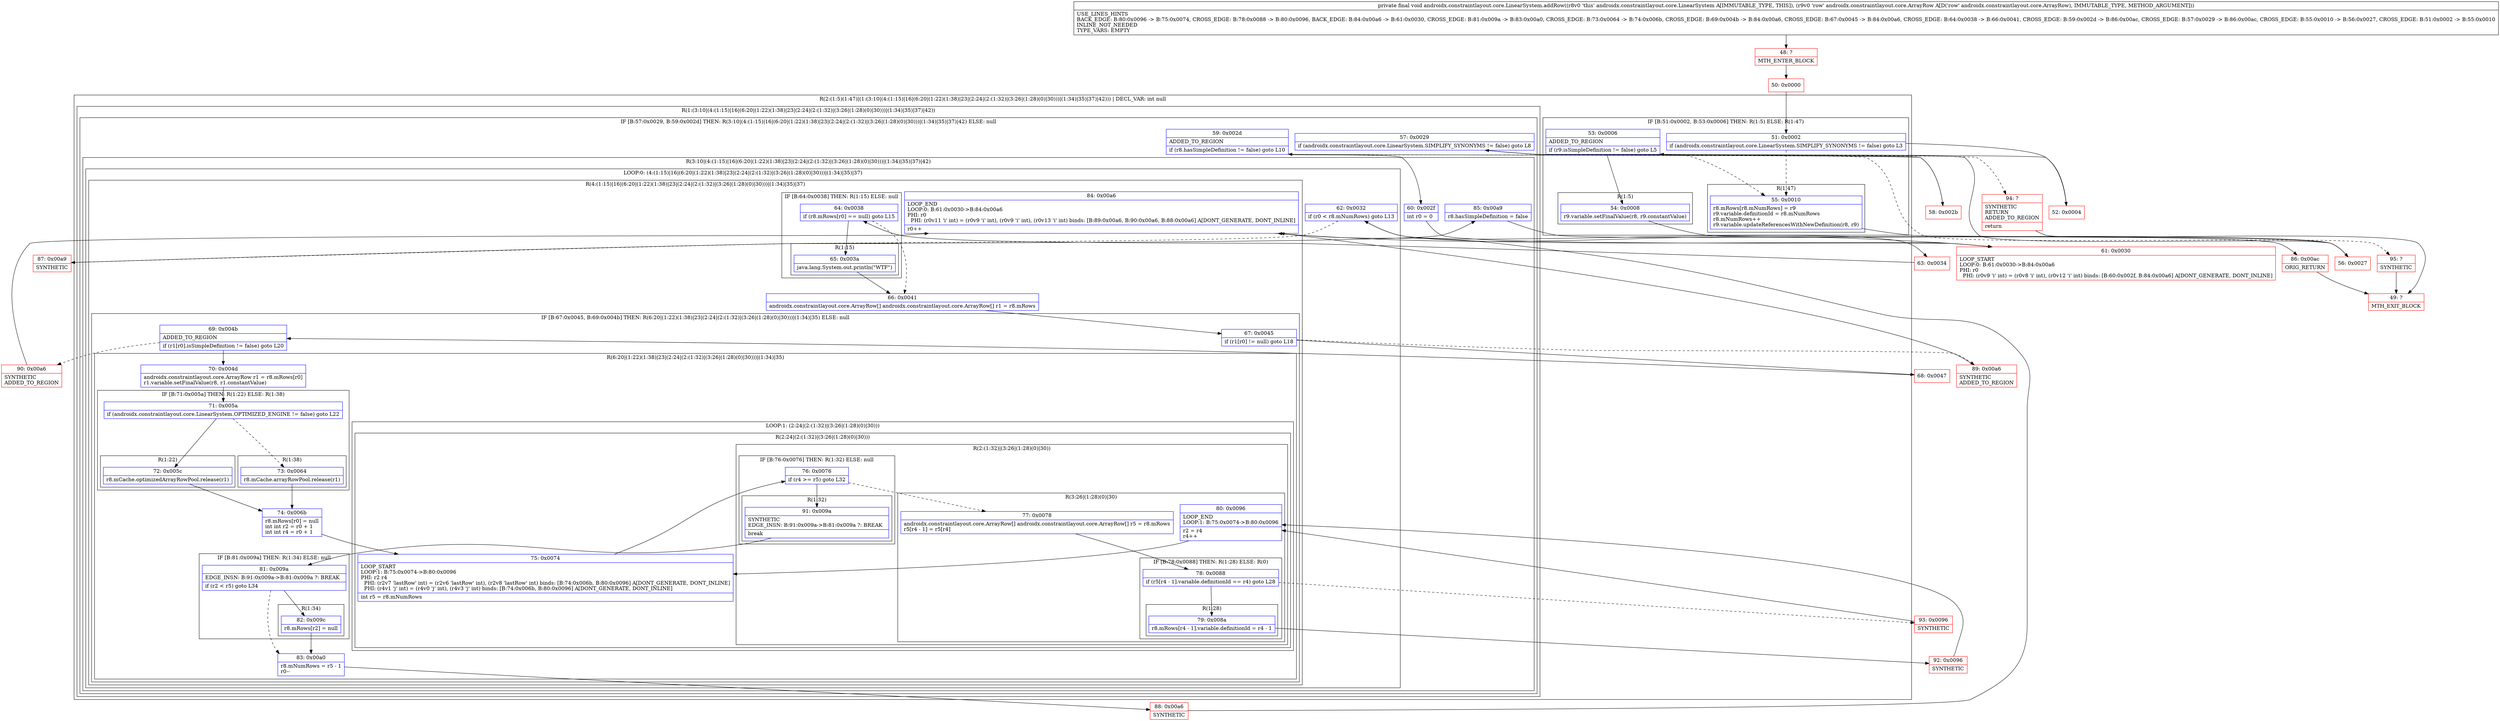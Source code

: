 digraph "CFG forandroidx.constraintlayout.core.LinearSystem.addRow(Landroidx\/constraintlayout\/core\/ArrayRow;)V" {
subgraph cluster_Region_814565183 {
label = "R(2:(1:5)(1:47)|(1:(3:10|(4:(1:15)|16|(6:20|(1:22)(1:38)|23|(2:24|(2:(1:32)|(3:26|(1:28)(0)|30)))|(1:34)|35)|37)|42))) | DECL_VAR: int null\l";
node [shape=record,color=blue];
subgraph cluster_IfRegion_109044460 {
label = "IF [B:51:0x0002, B:53:0x0006] THEN: R(1:5) ELSE: R(1:47)";
node [shape=record,color=blue];
Node_51 [shape=record,label="{51\:\ 0x0002|if (androidx.constraintlayout.core.LinearSystem.SIMPLIFY_SYNONYMS != false) goto L3\l}"];
Node_53 [shape=record,label="{53\:\ 0x0006|ADDED_TO_REGION\l|if (r9.isSimpleDefinition != false) goto L5\l}"];
subgraph cluster_Region_692113653 {
label = "R(1:5)";
node [shape=record,color=blue];
Node_54 [shape=record,label="{54\:\ 0x0008|r9.variable.setFinalValue(r8, r9.constantValue)\l}"];
}
subgraph cluster_Region_635091771 {
label = "R(1:47)";
node [shape=record,color=blue];
Node_55 [shape=record,label="{55\:\ 0x0010|r8.mRows[r8.mNumRows] = r9\lr9.variable.definitionId = r8.mNumRows\lr8.mNumRows++\lr9.variable.updateReferencesWithNewDefinition(r8, r9)\l}"];
}
}
subgraph cluster_Region_2134160384 {
label = "R(1:(3:10|(4:(1:15)|16|(6:20|(1:22)(1:38)|23|(2:24|(2:(1:32)|(3:26|(1:28)(0)|30)))|(1:34)|35)|37)|42))";
node [shape=record,color=blue];
subgraph cluster_IfRegion_111497608 {
label = "IF [B:57:0x0029, B:59:0x002d] THEN: R(3:10|(4:(1:15)|16|(6:20|(1:22)(1:38)|23|(2:24|(2:(1:32)|(3:26|(1:28)(0)|30)))|(1:34)|35)|37)|42) ELSE: null";
node [shape=record,color=blue];
Node_57 [shape=record,label="{57\:\ 0x0029|if (androidx.constraintlayout.core.LinearSystem.SIMPLIFY_SYNONYMS != false) goto L8\l}"];
Node_59 [shape=record,label="{59\:\ 0x002d|ADDED_TO_REGION\l|if (r8.hasSimpleDefinition != false) goto L10\l}"];
subgraph cluster_Region_1487495900 {
label = "R(3:10|(4:(1:15)|16|(6:20|(1:22)(1:38)|23|(2:24|(2:(1:32)|(3:26|(1:28)(0)|30)))|(1:34)|35)|37)|42)";
node [shape=record,color=blue];
Node_60 [shape=record,label="{60\:\ 0x002f|int r0 = 0\l}"];
subgraph cluster_LoopRegion_607114474 {
label = "LOOP:0: (4:(1:15)|16|(6:20|(1:22)(1:38)|23|(2:24|(2:(1:32)|(3:26|(1:28)(0)|30)))|(1:34)|35)|37)";
node [shape=record,color=blue];
Node_62 [shape=record,label="{62\:\ 0x0032|if (r0 \< r8.mNumRows) goto L13\l}"];
subgraph cluster_Region_759087033 {
label = "R(4:(1:15)|16|(6:20|(1:22)(1:38)|23|(2:24|(2:(1:32)|(3:26|(1:28)(0)|30)))|(1:34)|35)|37)";
node [shape=record,color=blue];
subgraph cluster_IfRegion_931396913 {
label = "IF [B:64:0x0038] THEN: R(1:15) ELSE: null";
node [shape=record,color=blue];
Node_64 [shape=record,label="{64\:\ 0x0038|if (r8.mRows[r0] == null) goto L15\l}"];
subgraph cluster_Region_701365969 {
label = "R(1:15)";
node [shape=record,color=blue];
Node_65 [shape=record,label="{65\:\ 0x003a|java.lang.System.out.println(\"WTF\")\l}"];
}
}
Node_66 [shape=record,label="{66\:\ 0x0041|androidx.constraintlayout.core.ArrayRow[] androidx.constraintlayout.core.ArrayRow[] r1 = r8.mRows\l}"];
subgraph cluster_IfRegion_1872256783 {
label = "IF [B:67:0x0045, B:69:0x004b] THEN: R(6:20|(1:22)(1:38)|23|(2:24|(2:(1:32)|(3:26|(1:28)(0)|30)))|(1:34)|35) ELSE: null";
node [shape=record,color=blue];
Node_67 [shape=record,label="{67\:\ 0x0045|if (r1[r0] != null) goto L18\l}"];
Node_69 [shape=record,label="{69\:\ 0x004b|ADDED_TO_REGION\l|if (r1[r0].isSimpleDefinition != false) goto L20\l}"];
subgraph cluster_Region_1191501193 {
label = "R(6:20|(1:22)(1:38)|23|(2:24|(2:(1:32)|(3:26|(1:28)(0)|30)))|(1:34)|35)";
node [shape=record,color=blue];
Node_70 [shape=record,label="{70\:\ 0x004d|androidx.constraintlayout.core.ArrayRow r1 = r8.mRows[r0]\lr1.variable.setFinalValue(r8, r1.constantValue)\l}"];
subgraph cluster_IfRegion_1497275312 {
label = "IF [B:71:0x005a] THEN: R(1:22) ELSE: R(1:38)";
node [shape=record,color=blue];
Node_71 [shape=record,label="{71\:\ 0x005a|if (androidx.constraintlayout.core.LinearSystem.OPTIMIZED_ENGINE != false) goto L22\l}"];
subgraph cluster_Region_244396000 {
label = "R(1:22)";
node [shape=record,color=blue];
Node_72 [shape=record,label="{72\:\ 0x005c|r8.mCache.optimizedArrayRowPool.release(r1)\l}"];
}
subgraph cluster_Region_1422078556 {
label = "R(1:38)";
node [shape=record,color=blue];
Node_73 [shape=record,label="{73\:\ 0x0064|r8.mCache.arrayRowPool.release(r1)\l}"];
}
}
Node_74 [shape=record,label="{74\:\ 0x006b|r8.mRows[r0] = null\lint int r2 = r0 + 1\lint int r4 = r0 + 1\l}"];
subgraph cluster_LoopRegion_57712675 {
label = "LOOP:1: (2:24|(2:(1:32)|(3:26|(1:28)(0)|30)))";
node [shape=record,color=blue];
subgraph cluster_Region_655290265 {
label = "R(2:24|(2:(1:32)|(3:26|(1:28)(0)|30)))";
node [shape=record,color=blue];
Node_75 [shape=record,label="{75\:\ 0x0074|LOOP_START\lLOOP:1: B:75:0x0074\-\>B:80:0x0096\lPHI: r2 r4 \l  PHI: (r2v7 'lastRow' int) = (r2v6 'lastRow' int), (r2v8 'lastRow' int) binds: [B:74:0x006b, B:80:0x0096] A[DONT_GENERATE, DONT_INLINE]\l  PHI: (r4v1 'j' int) = (r4v0 'j' int), (r4v3 'j' int) binds: [B:74:0x006b, B:80:0x0096] A[DONT_GENERATE, DONT_INLINE]\l|int r5 = r8.mNumRows\l}"];
subgraph cluster_Region_804624596 {
label = "R(2:(1:32)|(3:26|(1:28)(0)|30))";
node [shape=record,color=blue];
subgraph cluster_IfRegion_456736148 {
label = "IF [B:76:0x0076] THEN: R(1:32) ELSE: null";
node [shape=record,color=blue];
Node_76 [shape=record,label="{76\:\ 0x0076|if (r4 \>= r5) goto L32\l}"];
subgraph cluster_Region_1770569869 {
label = "R(1:32)";
node [shape=record,color=blue];
Node_91 [shape=record,label="{91\:\ 0x009a|SYNTHETIC\lEDGE_INSN: B:91:0x009a\-\>B:81:0x009a ?: BREAK  \l|break\l}"];
}
}
subgraph cluster_Region_2080450432 {
label = "R(3:26|(1:28)(0)|30)";
node [shape=record,color=blue];
Node_77 [shape=record,label="{77\:\ 0x0078|androidx.constraintlayout.core.ArrayRow[] androidx.constraintlayout.core.ArrayRow[] r5 = r8.mRows\lr5[r4 \- 1] = r5[r4]\l}"];
subgraph cluster_IfRegion_1861297236 {
label = "IF [B:78:0x0088] THEN: R(1:28) ELSE: R(0)";
node [shape=record,color=blue];
Node_78 [shape=record,label="{78\:\ 0x0088|if (r5[r4 \- 1].variable.definitionId == r4) goto L28\l}"];
subgraph cluster_Region_1559638941 {
label = "R(1:28)";
node [shape=record,color=blue];
Node_79 [shape=record,label="{79\:\ 0x008a|r8.mRows[r4 \- 1].variable.definitionId = r4 \- 1\l}"];
}
subgraph cluster_Region_1145447703 {
label = "R(0)";
node [shape=record,color=blue];
}
}
Node_80 [shape=record,label="{80\:\ 0x0096|LOOP_END\lLOOP:1: B:75:0x0074\-\>B:80:0x0096\l|r2 = r4\lr4++\l}"];
}
}
}
}
subgraph cluster_IfRegion_1372356392 {
label = "IF [B:81:0x009a] THEN: R(1:34) ELSE: null";
node [shape=record,color=blue];
Node_81 [shape=record,label="{81\:\ 0x009a|EDGE_INSN: B:91:0x009a\-\>B:81:0x009a ?: BREAK  \l|if (r2 \< r5) goto L34\l}"];
subgraph cluster_Region_1445311710 {
label = "R(1:34)";
node [shape=record,color=blue];
Node_82 [shape=record,label="{82\:\ 0x009c|r8.mRows[r2] = null\l}"];
}
}
Node_83 [shape=record,label="{83\:\ 0x00a0|r8.mNumRows = r5 \- 1\lr0\-\-\l}"];
}
}
Node_84 [shape=record,label="{84\:\ 0x00a6|LOOP_END\lLOOP:0: B:61:0x0030\-\>B:84:0x00a6\lPHI: r0 \l  PHI: (r0v11 'i' int) = (r0v9 'i' int), (r0v9 'i' int), (r0v13 'i' int) binds: [B:89:0x00a6, B:90:0x00a6, B:88:0x00a6] A[DONT_GENERATE, DONT_INLINE]\l|r0++\l}"];
}
}
Node_85 [shape=record,label="{85\:\ 0x00a9|r8.hasSimpleDefinition = false\l}"];
}
}
}
}
Node_48 [shape=record,color=red,label="{48\:\ ?|MTH_ENTER_BLOCK\l}"];
Node_50 [shape=record,color=red,label="{50\:\ 0x0000}"];
Node_52 [shape=record,color=red,label="{52\:\ 0x0004}"];
Node_56 [shape=record,color=red,label="{56\:\ 0x0027}"];
Node_58 [shape=record,color=red,label="{58\:\ 0x002b}"];
Node_61 [shape=record,color=red,label="{61\:\ 0x0030|LOOP_START\lLOOP:0: B:61:0x0030\-\>B:84:0x00a6\lPHI: r0 \l  PHI: (r0v9 'i' int) = (r0v8 'i' int), (r0v12 'i' int) binds: [B:60:0x002f, B:84:0x00a6] A[DONT_GENERATE, DONT_INLINE]\l}"];
Node_63 [shape=record,color=red,label="{63\:\ 0x0034}"];
Node_68 [shape=record,color=red,label="{68\:\ 0x0047}"];
Node_92 [shape=record,color=red,label="{92\:\ 0x0096|SYNTHETIC\l}"];
Node_93 [shape=record,color=red,label="{93\:\ 0x0096|SYNTHETIC\l}"];
Node_88 [shape=record,color=red,label="{88\:\ 0x00a6|SYNTHETIC\l}"];
Node_90 [shape=record,color=red,label="{90\:\ 0x00a6|SYNTHETIC\lADDED_TO_REGION\l}"];
Node_89 [shape=record,color=red,label="{89\:\ 0x00a6|SYNTHETIC\lADDED_TO_REGION\l}"];
Node_87 [shape=record,color=red,label="{87\:\ 0x00a9|SYNTHETIC\l}"];
Node_86 [shape=record,color=red,label="{86\:\ 0x00ac|ORIG_RETURN\l}"];
Node_49 [shape=record,color=red,label="{49\:\ ?|MTH_EXIT_BLOCK\l}"];
Node_95 [shape=record,color=red,label="{95\:\ ?|SYNTHETIC\l}"];
Node_94 [shape=record,color=red,label="{94\:\ ?|SYNTHETIC\lRETURN\lADDED_TO_REGION\l|return\l}"];
MethodNode[shape=record,label="{private final void androidx.constraintlayout.core.LinearSystem.addRow((r8v0 'this' androidx.constraintlayout.core.LinearSystem A[IMMUTABLE_TYPE, THIS]), (r9v0 'row' androidx.constraintlayout.core.ArrayRow A[D('row' androidx.constraintlayout.core.ArrayRow), IMMUTABLE_TYPE, METHOD_ARGUMENT]))  | USE_LINES_HINTS\lBACK_EDGE: B:80:0x0096 \-\> B:75:0x0074, CROSS_EDGE: B:78:0x0088 \-\> B:80:0x0096, BACK_EDGE: B:84:0x00a6 \-\> B:61:0x0030, CROSS_EDGE: B:81:0x009a \-\> B:83:0x00a0, CROSS_EDGE: B:73:0x0064 \-\> B:74:0x006b, CROSS_EDGE: B:69:0x004b \-\> B:84:0x00a6, CROSS_EDGE: B:67:0x0045 \-\> B:84:0x00a6, CROSS_EDGE: B:64:0x0038 \-\> B:66:0x0041, CROSS_EDGE: B:59:0x002d \-\> B:86:0x00ac, CROSS_EDGE: B:57:0x0029 \-\> B:86:0x00ac, CROSS_EDGE: B:55:0x0010 \-\> B:56:0x0027, CROSS_EDGE: B:51:0x0002 \-\> B:55:0x0010\lINLINE_NOT_NEEDED\lTYPE_VARS: EMPTY\l}"];
MethodNode -> Node_48;Node_51 -> Node_52;
Node_51 -> Node_55[style=dashed];
Node_53 -> Node_54;
Node_53 -> Node_55[style=dashed];
Node_54 -> Node_56;
Node_55 -> Node_56;
Node_57 -> Node_58;
Node_57 -> Node_94[style=dashed];
Node_59 -> Node_60;
Node_59 -> Node_95[style=dashed];
Node_60 -> Node_61;
Node_62 -> Node_63;
Node_62 -> Node_87[style=dashed];
Node_64 -> Node_65;
Node_64 -> Node_66[style=dashed];
Node_65 -> Node_66;
Node_66 -> Node_67;
Node_67 -> Node_68;
Node_67 -> Node_89[style=dashed];
Node_69 -> Node_70;
Node_69 -> Node_90[style=dashed];
Node_70 -> Node_71;
Node_71 -> Node_72;
Node_71 -> Node_73[style=dashed];
Node_72 -> Node_74;
Node_73 -> Node_74;
Node_74 -> Node_75;
Node_75 -> Node_76;
Node_76 -> Node_77[style=dashed];
Node_76 -> Node_91;
Node_91 -> Node_81;
Node_77 -> Node_78;
Node_78 -> Node_79;
Node_78 -> Node_93[style=dashed];
Node_79 -> Node_92;
Node_80 -> Node_75;
Node_81 -> Node_82;
Node_81 -> Node_83[style=dashed];
Node_82 -> Node_83;
Node_83 -> Node_88;
Node_84 -> Node_61;
Node_85 -> Node_86;
Node_48 -> Node_50;
Node_50 -> Node_51;
Node_52 -> Node_53;
Node_56 -> Node_57;
Node_58 -> Node_59;
Node_61 -> Node_62;
Node_63 -> Node_64;
Node_68 -> Node_69;
Node_92 -> Node_80;
Node_93 -> Node_80;
Node_88 -> Node_84;
Node_90 -> Node_84;
Node_89 -> Node_84;
Node_87 -> Node_85;
Node_86 -> Node_49;
Node_95 -> Node_49;
Node_94 -> Node_49;
}

